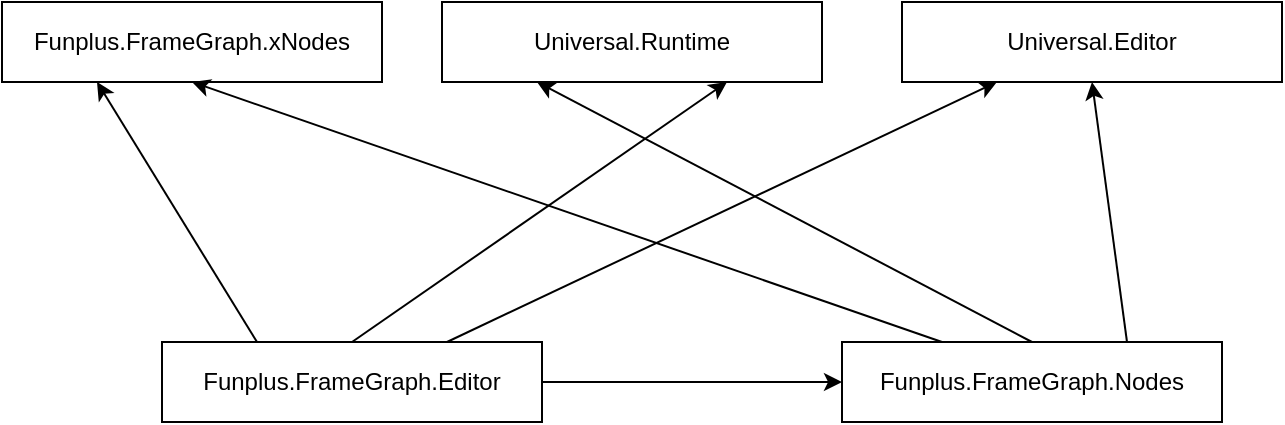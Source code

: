 <mxfile version="15.2.5" type="github">
  <diagram id="UT6CQ0aGT2ah0f1vwliN" name="Page-1">
    <mxGraphModel dx="946" dy="437" grid="1" gridSize="10" guides="1" tooltips="1" connect="1" arrows="1" fold="1" page="1" pageScale="1" pageWidth="827" pageHeight="1169" math="0" shadow="0">
      <root>
        <mxCell id="0" />
        <mxCell id="1" parent="0" />
        <mxCell id="9AK-smrYLAihpcT2MgaO-4" value="&lt;span&gt;Funplus.FrameGraph.Nodes&lt;br&gt;&lt;/span&gt;" style="rounded=0;whiteSpace=wrap;html=1;" vertex="1" parent="1">
          <mxGeometry x="460" y="270" width="190" height="40" as="geometry" />
        </mxCell>
        <mxCell id="9AK-smrYLAihpcT2MgaO-20" style="edgeStyle=orthogonalEdgeStyle;rounded=0;orthogonalLoop=1;jettySize=auto;html=1;" edge="1" parent="1" source="9AK-smrYLAihpcT2MgaO-9" target="9AK-smrYLAihpcT2MgaO-4">
          <mxGeometry relative="1" as="geometry" />
        </mxCell>
        <mxCell id="9AK-smrYLAihpcT2MgaO-9" value="&lt;span&gt;Funplus.FrameGraph.Editor&lt;br&gt;&lt;/span&gt;" style="rounded=0;whiteSpace=wrap;html=1;" vertex="1" parent="1">
          <mxGeometry x="120" y="270" width="190" height="40" as="geometry" />
        </mxCell>
        <mxCell id="9AK-smrYLAihpcT2MgaO-10" value="&lt;span&gt;Universal.Editor&lt;br&gt;&lt;/span&gt;" style="rounded=0;whiteSpace=wrap;html=1;" vertex="1" parent="1">
          <mxGeometry x="490" y="100" width="190" height="40" as="geometry" />
        </mxCell>
        <mxCell id="9AK-smrYLAihpcT2MgaO-11" value="&lt;span&gt;Universal.Runtime&lt;br&gt;&lt;/span&gt;" style="rounded=0;whiteSpace=wrap;html=1;" vertex="1" parent="1">
          <mxGeometry x="260" y="100" width="190" height="40" as="geometry" />
        </mxCell>
        <mxCell id="9AK-smrYLAihpcT2MgaO-12" value="" style="endArrow=classic;html=1;entryX=0.75;entryY=1;entryDx=0;entryDy=0;exitX=0.5;exitY=0;exitDx=0;exitDy=0;" edge="1" parent="1" source="9AK-smrYLAihpcT2MgaO-9" target="9AK-smrYLAihpcT2MgaO-11">
          <mxGeometry width="50" height="50" relative="1" as="geometry">
            <mxPoint x="407.5" y="270" as="sourcePoint" />
            <mxPoint x="200" y="130" as="targetPoint" />
          </mxGeometry>
        </mxCell>
        <mxCell id="9AK-smrYLAihpcT2MgaO-13" value="" style="endArrow=classic;html=1;exitX=0.75;exitY=0;exitDx=0;exitDy=0;entryX=0.25;entryY=1;entryDx=0;entryDy=0;" edge="1" parent="1" source="9AK-smrYLAihpcT2MgaO-9" target="9AK-smrYLAihpcT2MgaO-10">
          <mxGeometry width="50" height="50" relative="1" as="geometry">
            <mxPoint x="455" y="270" as="sourcePoint" />
            <mxPoint x="352.5" y="70" as="targetPoint" />
          </mxGeometry>
        </mxCell>
        <mxCell id="9AK-smrYLAihpcT2MgaO-14" value="&lt;span&gt;Funplus.FrameGraph.xNodes&lt;br&gt;&lt;/span&gt;" style="rounded=0;whiteSpace=wrap;html=1;" vertex="1" parent="1">
          <mxGeometry x="40" y="100" width="190" height="40" as="geometry" />
        </mxCell>
        <mxCell id="9AK-smrYLAihpcT2MgaO-15" value="" style="endArrow=classic;html=1;exitX=0.25;exitY=0;exitDx=0;exitDy=0;entryX=0.25;entryY=1;entryDx=0;entryDy=0;" edge="1" parent="1" source="9AK-smrYLAihpcT2MgaO-9" target="9AK-smrYLAihpcT2MgaO-14">
          <mxGeometry width="50" height="50" relative="1" as="geometry">
            <mxPoint x="352.5" y="330" as="sourcePoint" />
            <mxPoint x="547.5" y="150" as="targetPoint" />
          </mxGeometry>
        </mxCell>
        <mxCell id="9AK-smrYLAihpcT2MgaO-17" value="" style="endArrow=classic;html=1;entryX=0.5;entryY=1;entryDx=0;entryDy=0;" edge="1" parent="1" target="9AK-smrYLAihpcT2MgaO-14">
          <mxGeometry width="50" height="50" relative="1" as="geometry">
            <mxPoint x="510" y="270" as="sourcePoint" />
            <mxPoint x="580" y="230" as="targetPoint" />
          </mxGeometry>
        </mxCell>
        <mxCell id="9AK-smrYLAihpcT2MgaO-18" value="" style="endArrow=classic;html=1;entryX=0.25;entryY=1;entryDx=0;entryDy=0;exitX=0.5;exitY=0;exitDx=0;exitDy=0;" edge="1" parent="1" source="9AK-smrYLAihpcT2MgaO-4" target="9AK-smrYLAihpcT2MgaO-11">
          <mxGeometry width="50" height="50" relative="1" as="geometry">
            <mxPoint x="540" y="290" as="sourcePoint" />
            <mxPoint x="145" y="150" as="targetPoint" />
          </mxGeometry>
        </mxCell>
        <mxCell id="9AK-smrYLAihpcT2MgaO-19" value="" style="endArrow=classic;html=1;entryX=0.5;entryY=1;entryDx=0;entryDy=0;exitX=0.75;exitY=0;exitDx=0;exitDy=0;" edge="1" parent="1" source="9AK-smrYLAihpcT2MgaO-4" target="9AK-smrYLAihpcT2MgaO-10">
          <mxGeometry width="50" height="50" relative="1" as="geometry">
            <mxPoint x="565" y="290" as="sourcePoint" />
            <mxPoint x="317.5" y="150" as="targetPoint" />
          </mxGeometry>
        </mxCell>
      </root>
    </mxGraphModel>
  </diagram>
</mxfile>
